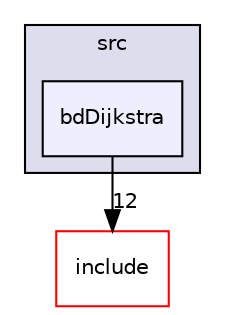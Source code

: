 digraph "bdDijkstra" {
  compound=true
  node [ fontsize="10", fontname="Helvetica"];
  edge [ labelfontsize="10", labelfontname="Helvetica"];
  subgraph clusterdir_0c835b2c0263a359a63ff950e7b4b437 {
    graph [ bgcolor="#ddddee", pencolor="black", label="src" fontname="Helvetica", fontsize="10", URL="dir_0c835b2c0263a359a63ff950e7b4b437.html"]
  dir_017e1c3d22979e40bedb795ad96143c1 [shape=box, label="bdDijkstra", style="filled", fillcolor="#eeeeff", pencolor="black", URL="dir_017e1c3d22979e40bedb795ad96143c1.html"];
  }
  dir_d828925fd371daeaa4c854aa07a3082a [shape=box label="include" fillcolor="white" style="filled" color="red" URL="dir_d828925fd371daeaa4c854aa07a3082a.html"];
  dir_017e1c3d22979e40bedb795ad96143c1->dir_d828925fd371daeaa4c854aa07a3082a [headlabel="12", labeldistance=1.5 headhref="dir_000022_000008.html"];
}
